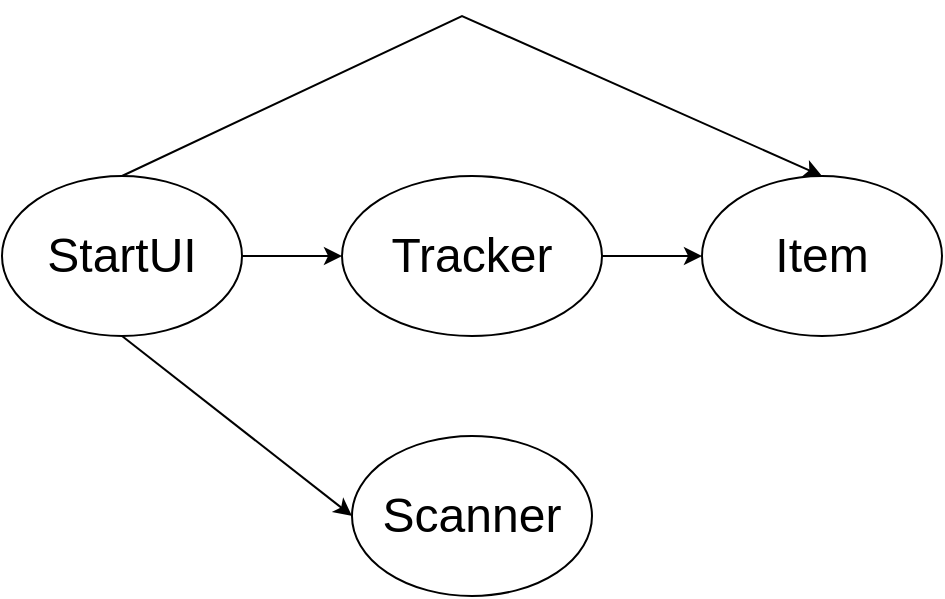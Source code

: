 <mxfile version="19.0.1" type="github">
  <diagram id="C5RBs43oDa-KdzZeNtuy" name="Page-1">
    <mxGraphModel dx="361" dy="650" grid="1" gridSize="10" guides="1" tooltips="1" connect="1" arrows="1" fold="1" page="1" pageScale="1" pageWidth="827" pageHeight="1169" math="0" shadow="0">
      <root>
        <mxCell id="WIyWlLk6GJQsqaUBKTNV-0" />
        <mxCell id="WIyWlLk6GJQsqaUBKTNV-1" parent="WIyWlLk6GJQsqaUBKTNV-0" />
        <mxCell id="gFzHMHPqhWO9wlWN_h8j-0" value="&lt;span style=&quot;font-size: 24px;&quot;&gt;StartUI&lt;/span&gt;" style="ellipse;whiteSpace=wrap;html=1;" vertex="1" parent="WIyWlLk6GJQsqaUBKTNV-1">
          <mxGeometry x="10" y="140" width="120" height="80" as="geometry" />
        </mxCell>
        <mxCell id="gFzHMHPqhWO9wlWN_h8j-1" value="&lt;font style=&quot;font-size: 24px;&quot;&gt;Scanner&lt;/font&gt;" style="ellipse;whiteSpace=wrap;html=1;" vertex="1" parent="WIyWlLk6GJQsqaUBKTNV-1">
          <mxGeometry x="185" y="270" width="120" height="80" as="geometry" />
        </mxCell>
        <mxCell id="gFzHMHPqhWO9wlWN_h8j-3" value="Item" style="ellipse;whiteSpace=wrap;html=1;fontSize=24;" vertex="1" parent="WIyWlLk6GJQsqaUBKTNV-1">
          <mxGeometry x="360" y="140" width="120" height="80" as="geometry" />
        </mxCell>
        <mxCell id="gFzHMHPqhWO9wlWN_h8j-4" value="Tracker" style="ellipse;whiteSpace=wrap;html=1;fontSize=24;" vertex="1" parent="WIyWlLk6GJQsqaUBKTNV-1">
          <mxGeometry x="180" y="140" width="130" height="80" as="geometry" />
        </mxCell>
        <mxCell id="gFzHMHPqhWO9wlWN_h8j-6" value="" style="endArrow=classic;html=1;rounded=0;fontSize=24;exitX=1;exitY=0.5;exitDx=0;exitDy=0;entryX=0;entryY=0.5;entryDx=0;entryDy=0;" edge="1" parent="WIyWlLk6GJQsqaUBKTNV-1" source="gFzHMHPqhWO9wlWN_h8j-4" target="gFzHMHPqhWO9wlWN_h8j-3">
          <mxGeometry width="50" height="50" relative="1" as="geometry">
            <mxPoint x="300" y="600" as="sourcePoint" />
            <mxPoint x="230" y="240" as="targetPoint" />
          </mxGeometry>
        </mxCell>
        <mxCell id="gFzHMHPqhWO9wlWN_h8j-7" value="" style="endArrow=classic;html=1;rounded=0;fontSize=24;exitX=1;exitY=0.5;exitDx=0;exitDy=0;" edge="1" parent="WIyWlLk6GJQsqaUBKTNV-1" source="gFzHMHPqhWO9wlWN_h8j-0" target="gFzHMHPqhWO9wlWN_h8j-4">
          <mxGeometry width="50" height="50" relative="1" as="geometry">
            <mxPoint x="140.0" y="110" as="sourcePoint" />
            <mxPoint x="260" y="90" as="targetPoint" />
          </mxGeometry>
        </mxCell>
        <mxCell id="gFzHMHPqhWO9wlWN_h8j-8" value="" style="endArrow=classic;html=1;rounded=0;fontSize=24;exitX=0.5;exitY=1;exitDx=0;exitDy=0;entryX=0;entryY=0.5;entryDx=0;entryDy=0;" edge="1" parent="WIyWlLk6GJQsqaUBKTNV-1" source="gFzHMHPqhWO9wlWN_h8j-0" target="gFzHMHPqhWO9wlWN_h8j-1">
          <mxGeometry width="50" height="50" relative="1" as="geometry">
            <mxPoint x="190.0" y="290" as="sourcePoint" />
            <mxPoint x="310" y="270" as="targetPoint" />
          </mxGeometry>
        </mxCell>
        <mxCell id="gFzHMHPqhWO9wlWN_h8j-9" value="" style="endArrow=classic;html=1;rounded=0;fontSize=24;exitX=0.5;exitY=0;exitDx=0;exitDy=0;" edge="1" parent="WIyWlLk6GJQsqaUBKTNV-1" source="gFzHMHPqhWO9wlWN_h8j-0">
          <mxGeometry width="50" height="50" relative="1" as="geometry">
            <mxPoint x="210" y="370" as="sourcePoint" />
            <mxPoint x="420" y="140" as="targetPoint" />
            <Array as="points">
              <mxPoint x="240" y="60" />
            </Array>
          </mxGeometry>
        </mxCell>
      </root>
    </mxGraphModel>
  </diagram>
</mxfile>
